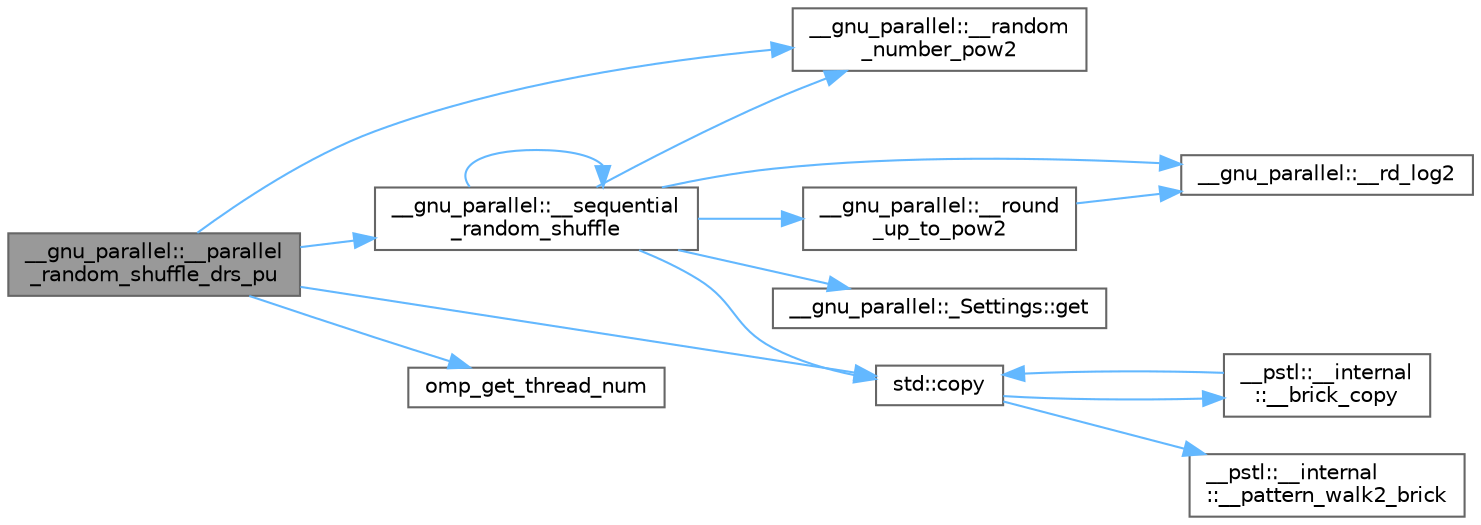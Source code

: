 digraph "__gnu_parallel::__parallel_random_shuffle_drs_pu"
{
 // LATEX_PDF_SIZE
  bgcolor="transparent";
  edge [fontname=Helvetica,fontsize=10,labelfontname=Helvetica,labelfontsize=10];
  node [fontname=Helvetica,fontsize=10,shape=box,height=0.2,width=0.4];
  rankdir="LR";
  Node1 [id="Node000001",label="__gnu_parallel::__parallel\l_random_shuffle_drs_pu",height=0.2,width=0.4,color="gray40", fillcolor="grey60", style="filled", fontcolor="black",tooltip="Random shuffle code executed by each thread."];
  Node1 -> Node2 [id="edge29_Node000001_Node000002",color="steelblue1",style="solid",tooltip=" "];
  Node2 [id="Node000002",label="__gnu_parallel::__random\l_number_pow2",height=0.2,width=0.4,color="grey40", fillcolor="white", style="filled",URL="$namespace____gnu__parallel.html#a06421834042f49edbb2abb2dd931315d",tooltip="Generate a random number in [0,2^__logp)."];
  Node1 -> Node3 [id="edge30_Node000001_Node000003",color="steelblue1",style="solid",tooltip=" "];
  Node3 [id="Node000003",label="__gnu_parallel::__sequential\l_random_shuffle",height=0.2,width=0.4,color="grey40", fillcolor="white", style="filled",URL="$namespace____gnu__parallel.html#aa9ee237cbbdd03ed217714a05e5a8868",tooltip="Sequential cache-efficient random shuffle."];
  Node3 -> Node2 [id="edge31_Node000003_Node000002",color="steelblue1",style="solid",tooltip=" "];
  Node3 -> Node4 [id="edge32_Node000003_Node000004",color="steelblue1",style="solid",tooltip=" "];
  Node4 [id="Node000004",label="__gnu_parallel::__rd_log2",height=0.2,width=0.4,color="grey40", fillcolor="white", style="filled",URL="$namespace____gnu__parallel.html#ae8e1f6dc07de01f28bf591339cf8aa9c",tooltip="Calculates the rounded-down logarithm of __n for base 2."];
  Node3 -> Node5 [id="edge33_Node000003_Node000005",color="steelblue1",style="solid",tooltip=" "];
  Node5 [id="Node000005",label="__gnu_parallel::__round\l_up_to_pow2",height=0.2,width=0.4,color="grey40", fillcolor="white", style="filled",URL="$namespace____gnu__parallel.html#a9105a85041ac81dba62d60dc669ec169",tooltip="Round up to the next greater power of 2."];
  Node5 -> Node4 [id="edge34_Node000005_Node000004",color="steelblue1",style="solid",tooltip=" "];
  Node3 -> Node3 [id="edge35_Node000003_Node000003",color="steelblue1",style="solid",tooltip=" "];
  Node3 -> Node6 [id="edge36_Node000003_Node000006",color="steelblue1",style="solid",tooltip=" "];
  Node6 [id="Node000006",label="std::copy",height=0.2,width=0.4,color="grey40", fillcolor="white", style="filled",URL="$namespacestd.html#a4e3366cc5ea1e47fac759952b877ed0d",tooltip=" "];
  Node6 -> Node7 [id="edge37_Node000006_Node000007",color="steelblue1",style="solid",tooltip=" "];
  Node7 [id="Node000007",label="__pstl::__internal\l::__brick_copy",height=0.2,width=0.4,color="grey40", fillcolor="white", style="filled",URL="$namespace____pstl_1_1____internal.html#afeb0a574201d45df430150e28155b9de",tooltip=" "];
  Node7 -> Node6 [id="edge38_Node000007_Node000006",color="steelblue1",style="solid",tooltip=" "];
  Node6 -> Node8 [id="edge39_Node000006_Node000008",color="steelblue1",style="solid",tooltip=" "];
  Node8 [id="Node000008",label="__pstl::__internal\l::__pattern_walk2_brick",height=0.2,width=0.4,color="grey40", fillcolor="white", style="filled",URL="$namespace____pstl_1_1____internal.html#a28e6956cf2cd3d8cfe4949d41a700cc5",tooltip=" "];
  Node3 -> Node9 [id="edge40_Node000003_Node000009",color="steelblue1",style="solid",tooltip=" "];
  Node9 [id="Node000009",label="__gnu_parallel::_Settings::get",height=0.2,width=0.4,color="grey40", fillcolor="white", style="filled",URL="$struct____gnu__parallel_1_1___settings.html#adf11d9453707f1145a9e221ab7630bd3",tooltip="Get the global settings."];
  Node1 -> Node6 [id="edge41_Node000001_Node000006",color="steelblue1",style="solid",tooltip=" "];
  Node1 -> Node10 [id="edge42_Node000001_Node000010",color="steelblue1",style="solid",tooltip=" "];
  Node10 [id="Node000010",label="omp_get_thread_num",height=0.2,width=0.4,color="grey40", fillcolor="white", style="filled",URL="$_classes_2lib_2include_2omp_8h.html#aa03cf372d8266eef024262a68d304e1b",tooltip=" "];
}
